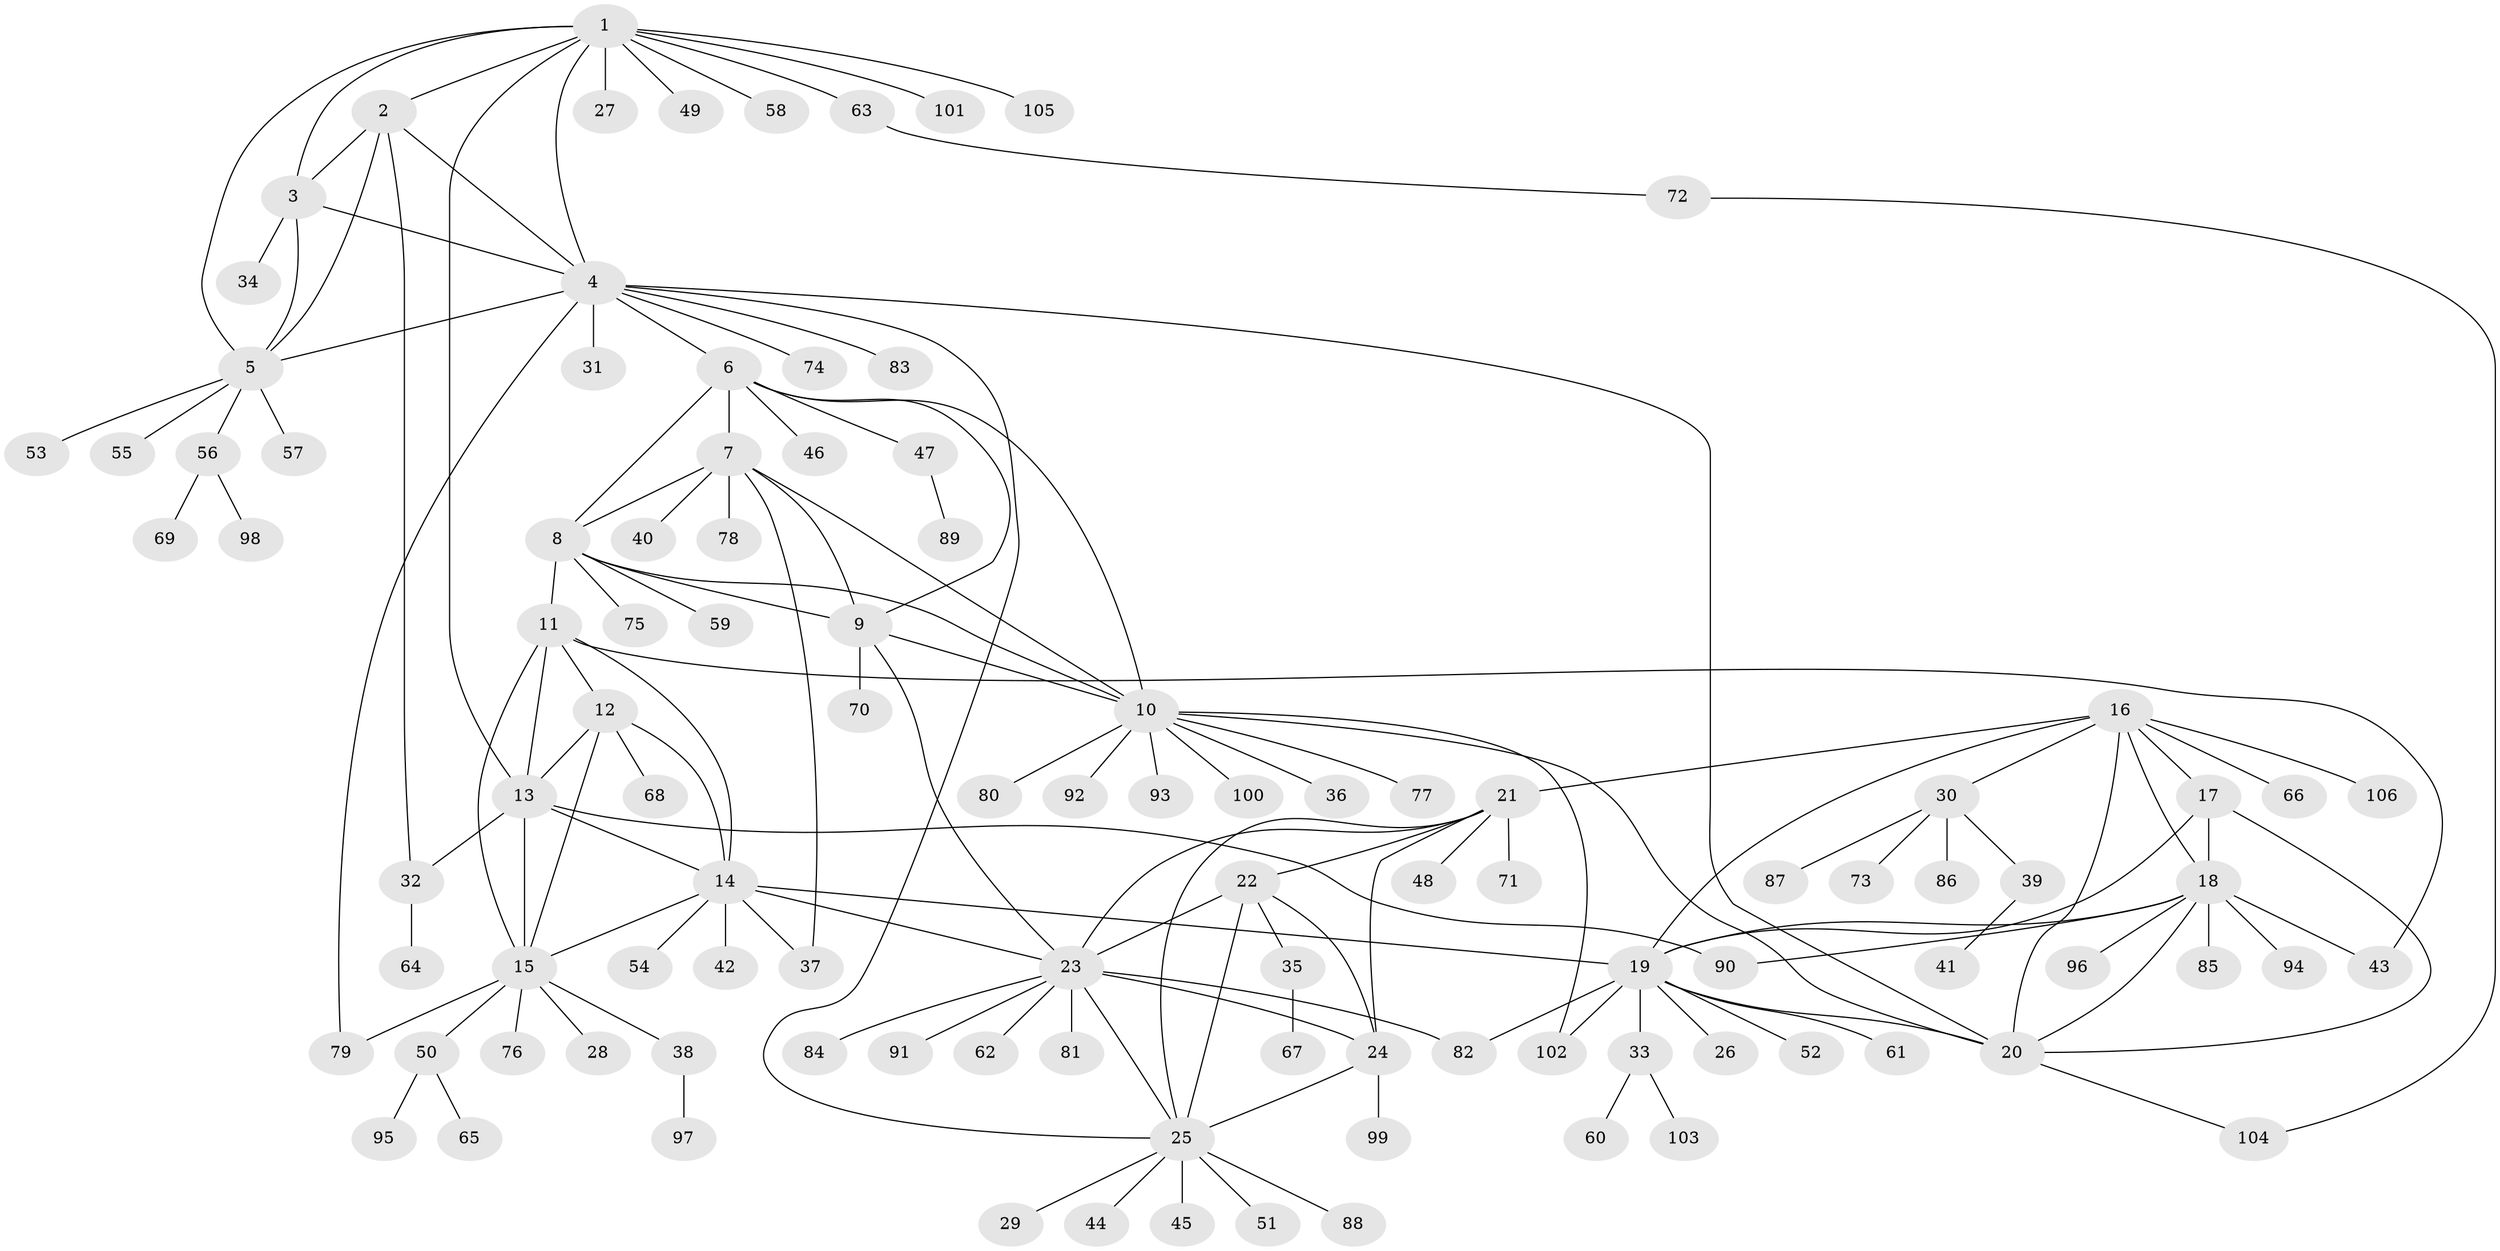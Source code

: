 // Generated by graph-tools (version 1.1) at 2025/50/03/09/25 03:50:40]
// undirected, 106 vertices, 149 edges
graph export_dot {
graph [start="1"]
  node [color=gray90,style=filled];
  1;
  2;
  3;
  4;
  5;
  6;
  7;
  8;
  9;
  10;
  11;
  12;
  13;
  14;
  15;
  16;
  17;
  18;
  19;
  20;
  21;
  22;
  23;
  24;
  25;
  26;
  27;
  28;
  29;
  30;
  31;
  32;
  33;
  34;
  35;
  36;
  37;
  38;
  39;
  40;
  41;
  42;
  43;
  44;
  45;
  46;
  47;
  48;
  49;
  50;
  51;
  52;
  53;
  54;
  55;
  56;
  57;
  58;
  59;
  60;
  61;
  62;
  63;
  64;
  65;
  66;
  67;
  68;
  69;
  70;
  71;
  72;
  73;
  74;
  75;
  76;
  77;
  78;
  79;
  80;
  81;
  82;
  83;
  84;
  85;
  86;
  87;
  88;
  89;
  90;
  91;
  92;
  93;
  94;
  95;
  96;
  97;
  98;
  99;
  100;
  101;
  102;
  103;
  104;
  105;
  106;
  1 -- 2;
  1 -- 3;
  1 -- 4;
  1 -- 5;
  1 -- 13;
  1 -- 27;
  1 -- 49;
  1 -- 58;
  1 -- 63;
  1 -- 101;
  1 -- 105;
  2 -- 3;
  2 -- 4;
  2 -- 5;
  2 -- 32;
  3 -- 4;
  3 -- 5;
  3 -- 34;
  4 -- 5;
  4 -- 6;
  4 -- 20;
  4 -- 25;
  4 -- 31;
  4 -- 74;
  4 -- 79;
  4 -- 83;
  5 -- 53;
  5 -- 55;
  5 -- 56;
  5 -- 57;
  6 -- 7;
  6 -- 8;
  6 -- 9;
  6 -- 10;
  6 -- 46;
  6 -- 47;
  7 -- 8;
  7 -- 9;
  7 -- 10;
  7 -- 37;
  7 -- 40;
  7 -- 78;
  8 -- 9;
  8 -- 10;
  8 -- 11;
  8 -- 59;
  8 -- 75;
  9 -- 10;
  9 -- 23;
  9 -- 70;
  10 -- 20;
  10 -- 36;
  10 -- 77;
  10 -- 80;
  10 -- 92;
  10 -- 93;
  10 -- 100;
  10 -- 102;
  11 -- 12;
  11 -- 13;
  11 -- 14;
  11 -- 15;
  11 -- 43;
  12 -- 13;
  12 -- 14;
  12 -- 15;
  12 -- 68;
  13 -- 14;
  13 -- 15;
  13 -- 32;
  13 -- 90;
  14 -- 15;
  14 -- 19;
  14 -- 23;
  14 -- 37;
  14 -- 42;
  14 -- 54;
  15 -- 28;
  15 -- 38;
  15 -- 50;
  15 -- 76;
  15 -- 79;
  16 -- 17;
  16 -- 18;
  16 -- 19;
  16 -- 20;
  16 -- 21;
  16 -- 30;
  16 -- 66;
  16 -- 106;
  17 -- 18;
  17 -- 19;
  17 -- 20;
  18 -- 19;
  18 -- 20;
  18 -- 43;
  18 -- 85;
  18 -- 90;
  18 -- 94;
  18 -- 96;
  19 -- 20;
  19 -- 26;
  19 -- 33;
  19 -- 52;
  19 -- 61;
  19 -- 82;
  19 -- 102;
  20 -- 104;
  21 -- 22;
  21 -- 23;
  21 -- 24;
  21 -- 25;
  21 -- 48;
  21 -- 71;
  22 -- 23;
  22 -- 24;
  22 -- 25;
  22 -- 35;
  23 -- 24;
  23 -- 25;
  23 -- 62;
  23 -- 81;
  23 -- 82;
  23 -- 84;
  23 -- 91;
  24 -- 25;
  24 -- 99;
  25 -- 29;
  25 -- 44;
  25 -- 45;
  25 -- 51;
  25 -- 88;
  30 -- 39;
  30 -- 73;
  30 -- 86;
  30 -- 87;
  32 -- 64;
  33 -- 60;
  33 -- 103;
  35 -- 67;
  38 -- 97;
  39 -- 41;
  47 -- 89;
  50 -- 65;
  50 -- 95;
  56 -- 69;
  56 -- 98;
  63 -- 72;
  72 -- 104;
}
